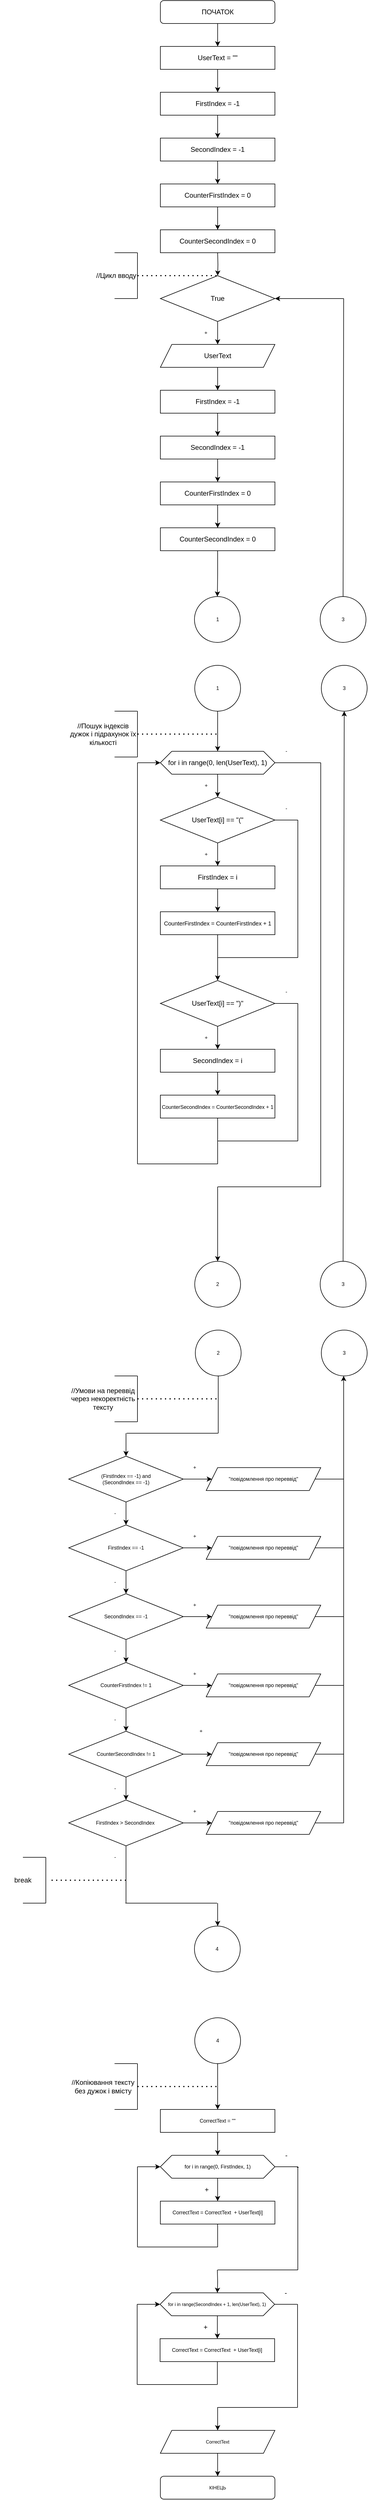 <mxfile version="16.5.1" type="device"><diagram id="2DcwDWi0Gonq0ludlx7i" name="Страница 1"><mxGraphModel dx="868" dy="563" grid="1" gridSize="10" guides="1" tooltips="1" connect="1" arrows="1" fold="1" page="1" pageScale="1" pageWidth="827" pageHeight="1169" math="0" shadow="0"><root><mxCell id="0"/><mxCell id="1" parent="0"/><mxCell id="4tdHsgJ8GFtYITXB9v4d-6" value="" style="edgeStyle=orthogonalEdgeStyle;rounded=0;orthogonalLoop=1;jettySize=auto;html=1;" parent="1" source="4tdHsgJ8GFtYITXB9v4d-1" target="4tdHsgJ8GFtYITXB9v4d-2" edge="1"><mxGeometry relative="1" as="geometry"/></mxCell><mxCell id="4tdHsgJ8GFtYITXB9v4d-1" value="ПОЧАТОК" style="rounded=1;whiteSpace=wrap;html=1;" parent="1" vertex="1"><mxGeometry x="320" y="40" width="200" height="40" as="geometry"/></mxCell><mxCell id="4tdHsgJ8GFtYITXB9v4d-7" value="" style="edgeStyle=orthogonalEdgeStyle;rounded=0;orthogonalLoop=1;jettySize=auto;html=1;" parent="1" source="4tdHsgJ8GFtYITXB9v4d-2" target="4tdHsgJ8GFtYITXB9v4d-3" edge="1"><mxGeometry relative="1" as="geometry"/></mxCell><mxCell id="4tdHsgJ8GFtYITXB9v4d-2" value="UserText = &quot;&quot;" style="rounded=0;whiteSpace=wrap;html=1;" parent="1" vertex="1"><mxGeometry x="320" y="120" width="200" height="40" as="geometry"/></mxCell><mxCell id="4tdHsgJ8GFtYITXB9v4d-8" value="" style="edgeStyle=orthogonalEdgeStyle;rounded=0;orthogonalLoop=1;jettySize=auto;html=1;" parent="1" source="4tdHsgJ8GFtYITXB9v4d-3" target="4tdHsgJ8GFtYITXB9v4d-4" edge="1"><mxGeometry relative="1" as="geometry"/></mxCell><mxCell id="4tdHsgJ8GFtYITXB9v4d-3" value="FirstIndex = -1" style="rounded=0;whiteSpace=wrap;html=1;" parent="1" vertex="1"><mxGeometry x="320" y="200" width="200" height="40" as="geometry"/></mxCell><mxCell id="4tdHsgJ8GFtYITXB9v4d-9" value="" style="edgeStyle=orthogonalEdgeStyle;rounded=0;orthogonalLoop=1;jettySize=auto;html=1;" parent="1" source="4tdHsgJ8GFtYITXB9v4d-4" target="4tdHsgJ8GFtYITXB9v4d-5" edge="1"><mxGeometry relative="1" as="geometry"/></mxCell><mxCell id="4tdHsgJ8GFtYITXB9v4d-4" value="SecondIndex = -1" style="rounded=0;whiteSpace=wrap;html=1;" parent="1" vertex="1"><mxGeometry x="320" y="280" width="200" height="40" as="geometry"/></mxCell><mxCell id="4tdHsgJ8GFtYITXB9v4d-11" value="" style="edgeStyle=orthogonalEdgeStyle;rounded=0;orthogonalLoop=1;jettySize=auto;html=1;" parent="1" source="4tdHsgJ8GFtYITXB9v4d-5" target="4tdHsgJ8GFtYITXB9v4d-10" edge="1"><mxGeometry relative="1" as="geometry"/></mxCell><mxCell id="4tdHsgJ8GFtYITXB9v4d-5" value="CounterFirstIndex = 0" style="rounded=0;whiteSpace=wrap;html=1;" parent="1" vertex="1"><mxGeometry x="320" y="360" width="200" height="40" as="geometry"/></mxCell><mxCell id="4tdHsgJ8GFtYITXB9v4d-10" value="CounterSecondIndex = 0" style="rounded=0;whiteSpace=wrap;html=1;" parent="1" vertex="1"><mxGeometry x="320" y="440" width="200" height="40" as="geometry"/></mxCell><mxCell id="4tdHsgJ8GFtYITXB9v4d-15" value="" style="edgeStyle=orthogonalEdgeStyle;rounded=0;orthogonalLoop=1;jettySize=auto;html=1;" parent="1" source="4tdHsgJ8GFtYITXB9v4d-12" target="4tdHsgJ8GFtYITXB9v4d-14" edge="1"><mxGeometry relative="1" as="geometry"/></mxCell><mxCell id="4tdHsgJ8GFtYITXB9v4d-12" value="True" style="rhombus;whiteSpace=wrap;html=1;" parent="1" vertex="1"><mxGeometry x="320" y="520" width="200" height="80" as="geometry"/></mxCell><mxCell id="4tdHsgJ8GFtYITXB9v4d-23" value="" style="edgeStyle=orthogonalEdgeStyle;rounded=0;orthogonalLoop=1;jettySize=auto;html=1;" parent="1" source="4tdHsgJ8GFtYITXB9v4d-14" target="4tdHsgJ8GFtYITXB9v4d-17" edge="1"><mxGeometry relative="1" as="geometry"/></mxCell><mxCell id="4tdHsgJ8GFtYITXB9v4d-14" value="UserText" style="shape=parallelogram;perimeter=parallelogramPerimeter;whiteSpace=wrap;html=1;fixedSize=1;" parent="1" vertex="1"><mxGeometry x="320" y="640" width="200" height="40" as="geometry"/></mxCell><mxCell id="4tdHsgJ8GFtYITXB9v4d-16" value="" style="edgeStyle=orthogonalEdgeStyle;rounded=0;orthogonalLoop=1;jettySize=auto;html=1;" parent="1" source="4tdHsgJ8GFtYITXB9v4d-17" target="4tdHsgJ8GFtYITXB9v4d-19" edge="1"><mxGeometry relative="1" as="geometry"/></mxCell><mxCell id="4tdHsgJ8GFtYITXB9v4d-17" value="FirstIndex = -1" style="rounded=0;whiteSpace=wrap;html=1;" parent="1" vertex="1"><mxGeometry x="320" y="720" width="200" height="40" as="geometry"/></mxCell><mxCell id="4tdHsgJ8GFtYITXB9v4d-18" value="" style="edgeStyle=orthogonalEdgeStyle;rounded=0;orthogonalLoop=1;jettySize=auto;html=1;" parent="1" source="4tdHsgJ8GFtYITXB9v4d-19" target="4tdHsgJ8GFtYITXB9v4d-21" edge="1"><mxGeometry relative="1" as="geometry"/></mxCell><mxCell id="4tdHsgJ8GFtYITXB9v4d-19" value="SecondIndex = -1" style="rounded=0;whiteSpace=wrap;html=1;" parent="1" vertex="1"><mxGeometry x="320" y="800" width="200" height="40" as="geometry"/></mxCell><mxCell id="4tdHsgJ8GFtYITXB9v4d-20" value="" style="edgeStyle=orthogonalEdgeStyle;rounded=0;orthogonalLoop=1;jettySize=auto;html=1;" parent="1" source="4tdHsgJ8GFtYITXB9v4d-21" target="4tdHsgJ8GFtYITXB9v4d-22" edge="1"><mxGeometry relative="1" as="geometry"/></mxCell><mxCell id="4tdHsgJ8GFtYITXB9v4d-94" value="" style="edgeStyle=orthogonalEdgeStyle;rounded=0;orthogonalLoop=1;jettySize=auto;html=1;fontSize=9;" parent="1" source="4tdHsgJ8GFtYITXB9v4d-21" target="4tdHsgJ8GFtYITXB9v4d-22" edge="1"><mxGeometry relative="1" as="geometry"/></mxCell><mxCell id="4tdHsgJ8GFtYITXB9v4d-21" value="CounterFirstIndex = 0" style="rounded=0;whiteSpace=wrap;html=1;" parent="1" vertex="1"><mxGeometry x="320" y="880" width="200" height="40" as="geometry"/></mxCell><mxCell id="4tdHsgJ8GFtYITXB9v4d-95" value="" style="edgeStyle=orthogonalEdgeStyle;rounded=0;orthogonalLoop=1;jettySize=auto;html=1;fontSize=9;" parent="1" source="4tdHsgJ8GFtYITXB9v4d-22" target="4tdHsgJ8GFtYITXB9v4d-93" edge="1"><mxGeometry relative="1" as="geometry"/></mxCell><mxCell id="4tdHsgJ8GFtYITXB9v4d-22" value="CounterSecondIndex = 0" style="rounded=0;whiteSpace=wrap;html=1;" parent="1" vertex="1"><mxGeometry x="320" y="960" width="200" height="40" as="geometry"/></mxCell><mxCell id="4tdHsgJ8GFtYITXB9v4d-27" value="" style="edgeStyle=orthogonalEdgeStyle;rounded=0;orthogonalLoop=1;jettySize=auto;html=1;" parent="1" source="4tdHsgJ8GFtYITXB9v4d-24" target="4tdHsgJ8GFtYITXB9v4d-25" edge="1"><mxGeometry relative="1" as="geometry"/></mxCell><mxCell id="4tdHsgJ8GFtYITXB9v4d-24" value="for i in range(0, len(UserText), 1)" style="shape=hexagon;perimeter=hexagonPerimeter2;whiteSpace=wrap;html=1;fixedSize=1;" parent="1" vertex="1"><mxGeometry x="320" y="1350" width="200" height="40" as="geometry"/></mxCell><mxCell id="4tdHsgJ8GFtYITXB9v4d-31" value="" style="edgeStyle=orthogonalEdgeStyle;rounded=0;orthogonalLoop=1;jettySize=auto;html=1;" parent="1" source="4tdHsgJ8GFtYITXB9v4d-25" target="4tdHsgJ8GFtYITXB9v4d-30" edge="1"><mxGeometry relative="1" as="geometry"/></mxCell><mxCell id="4tdHsgJ8GFtYITXB9v4d-25" value="UserText[i] == &quot;(&quot;" style="rhombus;whiteSpace=wrap;html=1;" parent="1" vertex="1"><mxGeometry x="320" y="1430" width="200" height="80" as="geometry"/></mxCell><mxCell id="4tdHsgJ8GFtYITXB9v4d-33" value="" style="edgeStyle=orthogonalEdgeStyle;rounded=0;orthogonalLoop=1;jettySize=auto;html=1;fontSize=10;" parent="1" source="4tdHsgJ8GFtYITXB9v4d-30" target="4tdHsgJ8GFtYITXB9v4d-32" edge="1"><mxGeometry relative="1" as="geometry"/></mxCell><mxCell id="4tdHsgJ8GFtYITXB9v4d-30" value="FirstIndex = i" style="rounded=0;whiteSpace=wrap;html=1;" parent="1" vertex="1"><mxGeometry x="320" y="1550" width="200" height="40" as="geometry"/></mxCell><mxCell id="4tdHsgJ8GFtYITXB9v4d-35" value="" style="edgeStyle=orthogonalEdgeStyle;rounded=0;orthogonalLoop=1;jettySize=auto;html=1;fontSize=10;" parent="1" source="4tdHsgJ8GFtYITXB9v4d-32" target="4tdHsgJ8GFtYITXB9v4d-34" edge="1"><mxGeometry relative="1" as="geometry"/></mxCell><mxCell id="4tdHsgJ8GFtYITXB9v4d-32" value="&lt;font style=&quot;font-size: 10px&quot;&gt;&lt;span&gt;CounterFirstIndex =&amp;nbsp;&lt;/span&gt;CounterFirstIndex + 1&lt;/font&gt;" style="rounded=0;whiteSpace=wrap;html=1;" parent="1" vertex="1"><mxGeometry x="320" y="1630" width="200" height="40" as="geometry"/></mxCell><mxCell id="4tdHsgJ8GFtYITXB9v4d-40" value="" style="edgeStyle=orthogonalEdgeStyle;rounded=0;orthogonalLoop=1;jettySize=auto;html=1;fontSize=10;" parent="1" source="4tdHsgJ8GFtYITXB9v4d-34" target="4tdHsgJ8GFtYITXB9v4d-37" edge="1"><mxGeometry relative="1" as="geometry"/></mxCell><mxCell id="4tdHsgJ8GFtYITXB9v4d-34" value="&lt;span style=&quot;font-size: 12px&quot;&gt;UserText[i] ==&amp;nbsp;&lt;/span&gt;&lt;span style=&quot;font-size: 12px&quot;&gt;&quot;)&quot;&lt;/span&gt;" style="rhombus;whiteSpace=wrap;html=1;fontSize=10;" parent="1" vertex="1"><mxGeometry x="320" y="1750" width="200" height="80" as="geometry"/></mxCell><mxCell id="4tdHsgJ8GFtYITXB9v4d-36" value="" style="edgeStyle=orthogonalEdgeStyle;rounded=0;orthogonalLoop=1;jettySize=auto;html=1;fontSize=10;" parent="1" source="4tdHsgJ8GFtYITXB9v4d-37" target="4tdHsgJ8GFtYITXB9v4d-38" edge="1"><mxGeometry relative="1" as="geometry"/></mxCell><mxCell id="4tdHsgJ8GFtYITXB9v4d-37" value="SecondIndex = i" style="rounded=0;whiteSpace=wrap;html=1;" parent="1" vertex="1"><mxGeometry x="320" y="1870" width="200" height="40" as="geometry"/></mxCell><mxCell id="4tdHsgJ8GFtYITXB9v4d-38" value="&lt;font style=&quot;font-size: 9px&quot;&gt;&lt;span&gt;Counter&lt;/span&gt;&lt;span&gt;Second&lt;/span&gt;&lt;span&gt;Index =&amp;nbsp;&lt;/span&gt;CounterSecondIndex&amp;nbsp;+ 1&lt;/font&gt;" style="rounded=0;whiteSpace=wrap;html=1;" parent="1" vertex="1"><mxGeometry x="320" y="1950" width="200" height="40" as="geometry"/></mxCell><mxCell id="4tdHsgJ8GFtYITXB9v4d-41" value="" style="endArrow=none;html=1;rounded=0;fontSize=9;entryX=0.5;entryY=1;entryDx=0;entryDy=0;" parent="1" target="4tdHsgJ8GFtYITXB9v4d-38" edge="1"><mxGeometry width="50" height="50" relative="1" as="geometry"><mxPoint x="420" y="2070" as="sourcePoint"/><mxPoint x="450" y="2050" as="targetPoint"/></mxGeometry></mxCell><mxCell id="4tdHsgJ8GFtYITXB9v4d-42" value="" style="endArrow=none;html=1;rounded=0;fontSize=9;" parent="1" edge="1"><mxGeometry width="50" height="50" relative="1" as="geometry"><mxPoint x="280" y="2070" as="sourcePoint"/><mxPoint x="420" y="2070" as="targetPoint"/></mxGeometry></mxCell><mxCell id="4tdHsgJ8GFtYITXB9v4d-43" value="" style="endArrow=none;html=1;rounded=0;fontSize=9;" parent="1" edge="1"><mxGeometry width="50" height="50" relative="1" as="geometry"><mxPoint x="280" y="2070" as="sourcePoint"/><mxPoint x="280" y="1370" as="targetPoint"/></mxGeometry></mxCell><mxCell id="4tdHsgJ8GFtYITXB9v4d-44" value="" style="endArrow=classic;html=1;rounded=0;fontSize=9;" parent="1" target="4tdHsgJ8GFtYITXB9v4d-24" edge="1"><mxGeometry width="50" height="50" relative="1" as="geometry"><mxPoint x="280" y="1370" as="sourcePoint"/><mxPoint x="330" y="1320" as="targetPoint"/></mxGeometry></mxCell><mxCell id="4tdHsgJ8GFtYITXB9v4d-45" value="" style="endArrow=none;html=1;rounded=0;fontSize=9;exitX=1;exitY=0.5;exitDx=0;exitDy=0;" parent="1" source="4tdHsgJ8GFtYITXB9v4d-34" edge="1"><mxGeometry width="50" height="50" relative="1" as="geometry"><mxPoint x="590" y="1790" as="sourcePoint"/><mxPoint x="560" y="1790" as="targetPoint"/></mxGeometry></mxCell><mxCell id="4tdHsgJ8GFtYITXB9v4d-46" value="" style="endArrow=none;html=1;rounded=0;fontSize=9;exitX=1;exitY=0.5;exitDx=0;exitDy=0;" parent="1" source="4tdHsgJ8GFtYITXB9v4d-25" edge="1"><mxGeometry width="50" height="50" relative="1" as="geometry"><mxPoint x="540" y="1510" as="sourcePoint"/><mxPoint x="560" y="1470" as="targetPoint"/></mxGeometry></mxCell><mxCell id="4tdHsgJ8GFtYITXB9v4d-47" value="" style="endArrow=none;html=1;rounded=0;fontSize=9;" parent="1" edge="1"><mxGeometry width="50" height="50" relative="1" as="geometry"><mxPoint x="420" y="1710" as="sourcePoint"/><mxPoint x="560" y="1710" as="targetPoint"/></mxGeometry></mxCell><mxCell id="4tdHsgJ8GFtYITXB9v4d-48" value="" style="endArrow=none;html=1;rounded=0;fontSize=9;" parent="1" edge="1"><mxGeometry width="50" height="50" relative="1" as="geometry"><mxPoint x="560" y="1710" as="sourcePoint"/><mxPoint x="560" y="1470" as="targetPoint"/></mxGeometry></mxCell><mxCell id="4tdHsgJ8GFtYITXB9v4d-49" value="" style="endArrow=none;html=1;rounded=0;fontSize=9;" parent="1" edge="1"><mxGeometry width="50" height="50" relative="1" as="geometry"><mxPoint x="420" y="2030" as="sourcePoint"/><mxPoint x="560" y="2030" as="targetPoint"/></mxGeometry></mxCell><mxCell id="4tdHsgJ8GFtYITXB9v4d-50" value="" style="endArrow=none;html=1;rounded=0;fontSize=9;" parent="1" edge="1"><mxGeometry width="50" height="50" relative="1" as="geometry"><mxPoint x="560" y="2030" as="sourcePoint"/><mxPoint x="560" y="1790" as="targetPoint"/></mxGeometry></mxCell><mxCell id="4tdHsgJ8GFtYITXB9v4d-51" value="" style="endArrow=none;html=1;rounded=0;fontSize=9;exitX=1;exitY=0.5;exitDx=0;exitDy=0;" parent="1" source="4tdHsgJ8GFtYITXB9v4d-24" edge="1"><mxGeometry width="50" height="50" relative="1" as="geometry"><mxPoint x="560" y="1400" as="sourcePoint"/><mxPoint x="600" y="1370" as="targetPoint"/></mxGeometry></mxCell><mxCell id="4tdHsgJ8GFtYITXB9v4d-52" value="" style="endArrow=none;html=1;rounded=0;fontSize=9;" parent="1" edge="1"><mxGeometry width="50" height="50" relative="1" as="geometry"><mxPoint x="600" y="2110" as="sourcePoint"/><mxPoint x="600" y="1370" as="targetPoint"/></mxGeometry></mxCell><mxCell id="4tdHsgJ8GFtYITXB9v4d-53" value="" style="endArrow=none;html=1;rounded=0;fontSize=9;" parent="1" edge="1"><mxGeometry width="50" height="50" relative="1" as="geometry"><mxPoint x="420" y="2110" as="sourcePoint"/><mxPoint x="600" y="2110" as="targetPoint"/></mxGeometry></mxCell><mxCell id="4tdHsgJ8GFtYITXB9v4d-54" value="" style="endArrow=classic;html=1;rounded=0;fontSize=9;" parent="1" edge="1"><mxGeometry width="50" height="50" relative="1" as="geometry"><mxPoint x="260" y="2540" as="sourcePoint"/><mxPoint x="260" y="2580" as="targetPoint"/></mxGeometry></mxCell><mxCell id="4tdHsgJ8GFtYITXB9v4d-57" value="" style="edgeStyle=orthogonalEdgeStyle;rounded=0;orthogonalLoop=1;jettySize=auto;html=1;fontSize=9;" parent="1" source="4tdHsgJ8GFtYITXB9v4d-55" target="4tdHsgJ8GFtYITXB9v4d-56" edge="1"><mxGeometry relative="1" as="geometry"/></mxCell><mxCell id="4tdHsgJ8GFtYITXB9v4d-73" value="" style="edgeStyle=orthogonalEdgeStyle;rounded=0;orthogonalLoop=1;jettySize=auto;html=1;fontSize=9;" parent="1" source="4tdHsgJ8GFtYITXB9v4d-55" target="4tdHsgJ8GFtYITXB9v4d-64" edge="1"><mxGeometry relative="1" as="geometry"/></mxCell><mxCell id="4tdHsgJ8GFtYITXB9v4d-55" value="(FirstIndex == -1) and&lt;br&gt;(SecondIndex == -1)" style="rhombus;whiteSpace=wrap;html=1;fontSize=9;" parent="1" vertex="1"><mxGeometry x="160" y="2580" width="200" height="80" as="geometry"/></mxCell><mxCell id="4tdHsgJ8GFtYITXB9v4d-59" value="" style="edgeStyle=orthogonalEdgeStyle;rounded=0;orthogonalLoop=1;jettySize=auto;html=1;fontSize=9;" parent="1" source="4tdHsgJ8GFtYITXB9v4d-56" target="4tdHsgJ8GFtYITXB9v4d-58" edge="1"><mxGeometry relative="1" as="geometry"/></mxCell><mxCell id="4tdHsgJ8GFtYITXB9v4d-72" value="" style="edgeStyle=orthogonalEdgeStyle;rounded=0;orthogonalLoop=1;jettySize=auto;html=1;fontSize=9;" parent="1" source="4tdHsgJ8GFtYITXB9v4d-56" target="4tdHsgJ8GFtYITXB9v4d-65" edge="1"><mxGeometry relative="1" as="geometry"/></mxCell><mxCell id="4tdHsgJ8GFtYITXB9v4d-56" value="FirstIndex == -1" style="rhombus;whiteSpace=wrap;html=1;fontSize=9;" parent="1" vertex="1"><mxGeometry x="160" y="2700" width="200" height="80" as="geometry"/></mxCell><mxCell id="4tdHsgJ8GFtYITXB9v4d-61" value="" style="edgeStyle=orthogonalEdgeStyle;rounded=0;orthogonalLoop=1;jettySize=auto;html=1;fontSize=9;" parent="1" source="4tdHsgJ8GFtYITXB9v4d-58" target="4tdHsgJ8GFtYITXB9v4d-60" edge="1"><mxGeometry relative="1" as="geometry"/></mxCell><mxCell id="4tdHsgJ8GFtYITXB9v4d-71" value="" style="edgeStyle=orthogonalEdgeStyle;rounded=0;orthogonalLoop=1;jettySize=auto;html=1;fontSize=9;" parent="1" source="4tdHsgJ8GFtYITXB9v4d-58" target="4tdHsgJ8GFtYITXB9v4d-66" edge="1"><mxGeometry relative="1" as="geometry"/></mxCell><mxCell id="4tdHsgJ8GFtYITXB9v4d-58" value="SecondIndex == -1" style="rhombus;whiteSpace=wrap;html=1;fontSize=9;" parent="1" vertex="1"><mxGeometry x="160" y="2820" width="200" height="80" as="geometry"/></mxCell><mxCell id="4tdHsgJ8GFtYITXB9v4d-63" value="" style="edgeStyle=orthogonalEdgeStyle;rounded=0;orthogonalLoop=1;jettySize=auto;html=1;fontSize=9;" parent="1" source="4tdHsgJ8GFtYITXB9v4d-60" target="4tdHsgJ8GFtYITXB9v4d-62" edge="1"><mxGeometry relative="1" as="geometry"/></mxCell><mxCell id="4tdHsgJ8GFtYITXB9v4d-70" value="" style="edgeStyle=orthogonalEdgeStyle;rounded=0;orthogonalLoop=1;jettySize=auto;html=1;fontSize=9;" parent="1" source="4tdHsgJ8GFtYITXB9v4d-60" target="4tdHsgJ8GFtYITXB9v4d-67" edge="1"><mxGeometry relative="1" as="geometry"/></mxCell><mxCell id="4tdHsgJ8GFtYITXB9v4d-60" value="CounterFirstIndex != 1" style="rhombus;whiteSpace=wrap;html=1;fontSize=9;" parent="1" vertex="1"><mxGeometry x="160" y="2940" width="200" height="80" as="geometry"/></mxCell><mxCell id="4tdHsgJ8GFtYITXB9v4d-69" value="" style="edgeStyle=orthogonalEdgeStyle;rounded=0;orthogonalLoop=1;jettySize=auto;html=1;fontSize=9;" parent="1" source="4tdHsgJ8GFtYITXB9v4d-62" target="4tdHsgJ8GFtYITXB9v4d-68" edge="1"><mxGeometry relative="1" as="geometry"/></mxCell><mxCell id="4tdHsgJ8GFtYITXB9v4d-166" value="" style="edgeStyle=orthogonalEdgeStyle;rounded=0;orthogonalLoop=1;jettySize=auto;html=1;fontSize=8;" parent="1" source="4tdHsgJ8GFtYITXB9v4d-62" target="4tdHsgJ8GFtYITXB9v4d-159" edge="1"><mxGeometry relative="1" as="geometry"/></mxCell><mxCell id="4tdHsgJ8GFtYITXB9v4d-62" value="CounterSecondIndex != 1" style="rhombus;whiteSpace=wrap;html=1;fontSize=9;" parent="1" vertex="1"><mxGeometry x="160" y="3060" width="200" height="80" as="geometry"/></mxCell><mxCell id="4tdHsgJ8GFtYITXB9v4d-64" value="&quot;повідомлення про переввід&quot;" style="shape=parallelogram;perimeter=parallelogramPerimeter;whiteSpace=wrap;html=1;fixedSize=1;fontSize=9;" parent="1" vertex="1"><mxGeometry x="400" y="2600" width="200" height="40" as="geometry"/></mxCell><mxCell id="4tdHsgJ8GFtYITXB9v4d-65" value="&quot;повідомлення про переввід&quot;" style="shape=parallelogram;perimeter=parallelogramPerimeter;whiteSpace=wrap;html=1;fixedSize=1;fontSize=9;" parent="1" vertex="1"><mxGeometry x="400" y="2720" width="200" height="40" as="geometry"/></mxCell><mxCell id="4tdHsgJ8GFtYITXB9v4d-66" value="&quot;повідомлення про переввід&quot;" style="shape=parallelogram;perimeter=parallelogramPerimeter;whiteSpace=wrap;html=1;fixedSize=1;fontSize=9;" parent="1" vertex="1"><mxGeometry x="400" y="2840" width="200" height="40" as="geometry"/></mxCell><mxCell id="4tdHsgJ8GFtYITXB9v4d-67" value="&quot;повідомлення про переввід&quot;" style="shape=parallelogram;perimeter=parallelogramPerimeter;whiteSpace=wrap;html=1;fixedSize=1;fontSize=9;" parent="1" vertex="1"><mxGeometry x="400" y="2960" width="200" height="40" as="geometry"/></mxCell><mxCell id="4tdHsgJ8GFtYITXB9v4d-68" value="&quot;повідомлення про переввід&quot;" style="shape=parallelogram;perimeter=parallelogramPerimeter;whiteSpace=wrap;html=1;fixedSize=1;fontSize=9;" parent="1" vertex="1"><mxGeometry x="400" y="3080" width="200" height="40" as="geometry"/></mxCell><mxCell id="4tdHsgJ8GFtYITXB9v4d-74" value="" style="endArrow=none;html=1;rounded=0;fontSize=9;exitX=1;exitY=0.5;exitDx=0;exitDy=0;" parent="1" source="4tdHsgJ8GFtYITXB9v4d-64" edge="1"><mxGeometry width="50" height="50" relative="1" as="geometry"><mxPoint x="680" y="2650" as="sourcePoint"/><mxPoint x="640" y="2620" as="targetPoint"/></mxGeometry></mxCell><mxCell id="4tdHsgJ8GFtYITXB9v4d-75" value="" style="endArrow=none;html=1;rounded=0;fontSize=9;exitX=1;exitY=0.5;exitDx=0;exitDy=0;" parent="1" source="4tdHsgJ8GFtYITXB9v4d-65" edge="1"><mxGeometry width="50" height="50" relative="1" as="geometry"><mxPoint x="620" y="2800" as="sourcePoint"/><mxPoint x="640" y="2740" as="targetPoint"/></mxGeometry></mxCell><mxCell id="4tdHsgJ8GFtYITXB9v4d-76" value="" style="endArrow=none;html=1;rounded=0;fontSize=9;exitX=1;exitY=0.5;exitDx=0;exitDy=0;" parent="1" source="4tdHsgJ8GFtYITXB9v4d-66" edge="1"><mxGeometry width="50" height="50" relative="1" as="geometry"><mxPoint x="680" y="2910" as="sourcePoint"/><mxPoint x="640" y="2860" as="targetPoint"/></mxGeometry></mxCell><mxCell id="4tdHsgJ8GFtYITXB9v4d-77" value="" style="endArrow=none;html=1;rounded=0;fontSize=9;exitX=1;exitY=0.5;exitDx=0;exitDy=0;" parent="1" source="4tdHsgJ8GFtYITXB9v4d-67" edge="1"><mxGeometry width="50" height="50" relative="1" as="geometry"><mxPoint x="660" y="3020" as="sourcePoint"/><mxPoint x="640" y="2980" as="targetPoint"/></mxGeometry></mxCell><mxCell id="4tdHsgJ8GFtYITXB9v4d-78" value="" style="endArrow=none;html=1;rounded=0;fontSize=9;exitX=1;exitY=0.5;exitDx=0;exitDy=0;" parent="1" source="4tdHsgJ8GFtYITXB9v4d-68" edge="1"><mxGeometry width="50" height="50" relative="1" as="geometry"><mxPoint x="610" y="3120" as="sourcePoint"/><mxPoint x="640" y="3100" as="targetPoint"/></mxGeometry></mxCell><mxCell id="4tdHsgJ8GFtYITXB9v4d-80" value="" style="endArrow=classic;html=1;rounded=0;fontSize=9;endFill=1;" parent="1" edge="1"><mxGeometry width="50" height="50" relative="1" as="geometry"><mxPoint x="640" y="3220" as="sourcePoint"/><mxPoint x="640" y="2440" as="targetPoint"/></mxGeometry></mxCell><mxCell id="4tdHsgJ8GFtYITXB9v4d-81" value="+" style="text;html=1;strokeColor=none;fillColor=none;align=center;verticalAlign=middle;whiteSpace=wrap;rounded=0;fontSize=9;" parent="1" vertex="1"><mxGeometry x="380" y="1510" width="40" height="40" as="geometry"/></mxCell><mxCell id="4tdHsgJ8GFtYITXB9v4d-82" value="+" style="text;html=1;strokeColor=none;fillColor=none;align=center;verticalAlign=middle;whiteSpace=wrap;rounded=0;fontSize=9;" parent="1" vertex="1"><mxGeometry x="380" y="1830" width="40" height="40" as="geometry"/></mxCell><mxCell id="4tdHsgJ8GFtYITXB9v4d-83" value="-" style="text;html=1;strokeColor=none;fillColor=none;align=center;verticalAlign=middle;whiteSpace=wrap;rounded=0;fontSize=9;" parent="1" vertex="1"><mxGeometry x="520" y="1430" width="40" height="40" as="geometry"/></mxCell><mxCell id="4tdHsgJ8GFtYITXB9v4d-84" value="-" style="text;html=1;strokeColor=none;fillColor=none;align=center;verticalAlign=middle;whiteSpace=wrap;rounded=0;fontSize=9;" parent="1" vertex="1"><mxGeometry x="520" y="1750" width="40" height="40" as="geometry"/></mxCell><mxCell id="4tdHsgJ8GFtYITXB9v4d-85" value="-" style="text;html=1;strokeColor=none;fillColor=none;align=center;verticalAlign=middle;whiteSpace=wrap;rounded=0;fontSize=9;" parent="1" vertex="1"><mxGeometry x="520" y="1330" width="40" height="40" as="geometry"/></mxCell><mxCell id="4tdHsgJ8GFtYITXB9v4d-86" value="+" style="text;html=1;strokeColor=none;fillColor=none;align=center;verticalAlign=middle;whiteSpace=wrap;rounded=0;fontSize=9;" parent="1" vertex="1"><mxGeometry x="380" y="1390" width="40" height="40" as="geometry"/></mxCell><mxCell id="4tdHsgJ8GFtYITXB9v4d-91" value="" style="edgeStyle=orthogonalEdgeStyle;rounded=0;orthogonalLoop=1;jettySize=auto;html=1;fontSize=9;" parent="1" target="4tdHsgJ8GFtYITXB9v4d-12" edge="1"><mxGeometry relative="1" as="geometry"><mxPoint x="420" y="480" as="sourcePoint"/></mxGeometry></mxCell><mxCell id="4tdHsgJ8GFtYITXB9v4d-93" value="1" style="ellipse;whiteSpace=wrap;html=1;aspect=fixed;fontSize=9;" parent="1" vertex="1"><mxGeometry x="379.5" y="1080" width="80" height="80" as="geometry"/></mxCell><mxCell id="4tdHsgJ8GFtYITXB9v4d-97" value="" style="edgeStyle=orthogonalEdgeStyle;rounded=0;orthogonalLoop=1;jettySize=auto;html=1;fontSize=9;" parent="1" source="4tdHsgJ8GFtYITXB9v4d-96" target="4tdHsgJ8GFtYITXB9v4d-24" edge="1"><mxGeometry relative="1" as="geometry"/></mxCell><mxCell id="4tdHsgJ8GFtYITXB9v4d-96" value="1" style="ellipse;whiteSpace=wrap;html=1;aspect=fixed;fontSize=9;" parent="1" vertex="1"><mxGeometry x="380" y="1200" width="80" height="80" as="geometry"/></mxCell><mxCell id="4tdHsgJ8GFtYITXB9v4d-99" value="" style="endArrow=classic;html=1;rounded=0;fontSize=9;entryX=0.5;entryY=0;entryDx=0;entryDy=0;" parent="1" target="4tdHsgJ8GFtYITXB9v4d-100" edge="1"><mxGeometry width="50" height="50" relative="1" as="geometry"><mxPoint x="420" y="2110" as="sourcePoint"/><mxPoint x="420" y="2200" as="targetPoint"/></mxGeometry></mxCell><mxCell id="4tdHsgJ8GFtYITXB9v4d-100" value="2" style="ellipse;whiteSpace=wrap;html=1;aspect=fixed;fontSize=9;" parent="1" vertex="1"><mxGeometry x="380" y="2240" width="80" height="80" as="geometry"/></mxCell><mxCell id="4tdHsgJ8GFtYITXB9v4d-101" value="" style="endArrow=none;html=1;rounded=0;fontSize=9;" parent="1" edge="1"><mxGeometry width="50" height="50" relative="1" as="geometry"><mxPoint x="261" y="2540" as="sourcePoint"/><mxPoint x="421" y="2540" as="targetPoint"/></mxGeometry></mxCell><mxCell id="4tdHsgJ8GFtYITXB9v4d-102" value="2" style="ellipse;whiteSpace=wrap;html=1;aspect=fixed;fontSize=9;" parent="1" vertex="1"><mxGeometry x="381" y="2360" width="80" height="80" as="geometry"/></mxCell><mxCell id="4tdHsgJ8GFtYITXB9v4d-103" value="" style="endArrow=none;html=1;rounded=0;fontSize=9;entryX=0.5;entryY=1;entryDx=0;entryDy=0;" parent="1" target="4tdHsgJ8GFtYITXB9v4d-102" edge="1"><mxGeometry width="50" height="50" relative="1" as="geometry"><mxPoint x="421" y="2540" as="sourcePoint"/><mxPoint x="631" y="2430" as="targetPoint"/></mxGeometry></mxCell><mxCell id="4tdHsgJ8GFtYITXB9v4d-105" value="" style="endArrow=none;html=1;rounded=0;fontSize=9;" parent="1" edge="1"><mxGeometry width="50" height="50" relative="1" as="geometry"><mxPoint x="259" y="3360" as="sourcePoint"/><mxPoint x="419" y="3360" as="targetPoint"/></mxGeometry></mxCell><mxCell id="4tdHsgJ8GFtYITXB9v4d-110" value="3" style="ellipse;whiteSpace=wrap;html=1;aspect=fixed;fontSize=9;" parent="1" vertex="1"><mxGeometry x="601" y="2360" width="80" height="80" as="geometry"/></mxCell><mxCell id="4tdHsgJ8GFtYITXB9v4d-111" value="3" style="ellipse;whiteSpace=wrap;html=1;aspect=fixed;fontSize=9;" parent="1" vertex="1"><mxGeometry x="599" y="2240" width="80" height="80" as="geometry"/></mxCell><mxCell id="4tdHsgJ8GFtYITXB9v4d-112" value="" style="endArrow=classic;html=1;rounded=0;fontSize=9;exitX=0.5;exitY=0;exitDx=0;exitDy=0;endFill=1;entryX=0.5;entryY=1;entryDx=0;entryDy=0;" parent="1" source="4tdHsgJ8GFtYITXB9v4d-111" target="4tdHsgJ8GFtYITXB9v4d-113" edge="1"><mxGeometry width="50" height="50" relative="1" as="geometry"><mxPoint x="640" y="2190" as="sourcePoint"/><mxPoint x="640" y="1270" as="targetPoint"/></mxGeometry></mxCell><mxCell id="4tdHsgJ8GFtYITXB9v4d-113" value="3" style="ellipse;whiteSpace=wrap;html=1;aspect=fixed;fontSize=9;" parent="1" vertex="1"><mxGeometry x="601" y="1200" width="80" height="80" as="geometry"/></mxCell><mxCell id="4tdHsgJ8GFtYITXB9v4d-114" value="3" style="ellipse;whiteSpace=wrap;html=1;aspect=fixed;fontSize=9;" parent="1" vertex="1"><mxGeometry x="599" y="1080" width="80" height="80" as="geometry"/></mxCell><mxCell id="4tdHsgJ8GFtYITXB9v4d-115" value="" style="endArrow=none;html=1;rounded=0;fontSize=9;exitX=0.5;exitY=0;exitDx=0;exitDy=0;" parent="1" source="4tdHsgJ8GFtYITXB9v4d-114" edge="1"><mxGeometry width="50" height="50" relative="1" as="geometry"><mxPoint x="660" y="1350" as="sourcePoint"/><mxPoint x="640" y="560" as="targetPoint"/></mxGeometry></mxCell><mxCell id="4tdHsgJ8GFtYITXB9v4d-116" value="" style="endArrow=classic;html=1;rounded=0;fontSize=9;entryX=1;entryY=0.5;entryDx=0;entryDy=0;" parent="1" target="4tdHsgJ8GFtYITXB9v4d-12" edge="1"><mxGeometry width="50" height="50" relative="1" as="geometry"><mxPoint x="640" y="560" as="sourcePoint"/><mxPoint x="640" y="470" as="targetPoint"/></mxGeometry></mxCell><mxCell id="4tdHsgJ8GFtYITXB9v4d-117" value="+" style="text;html=1;strokeColor=none;fillColor=none;align=center;verticalAlign=middle;whiteSpace=wrap;rounded=0;fontSize=9;" parent="1" vertex="1"><mxGeometry x="380" y="600" width="39" height="40" as="geometry"/></mxCell><mxCell id="4tdHsgJ8GFtYITXB9v4d-118" value="" style="endArrow=classic;html=1;rounded=0;fontSize=9;" parent="1" edge="1"><mxGeometry width="50" height="50" relative="1" as="geometry"><mxPoint x="420" y="3360" as="sourcePoint"/><mxPoint x="420" y="3400" as="targetPoint"/></mxGeometry></mxCell><mxCell id="4tdHsgJ8GFtYITXB9v4d-134" value="" style="edgeStyle=orthogonalEdgeStyle;rounded=0;orthogonalLoop=1;jettySize=auto;html=1;fontSize=9;" parent="1" source="4tdHsgJ8GFtYITXB9v4d-119" target="4tdHsgJ8GFtYITXB9v4d-133" edge="1"><mxGeometry relative="1" as="geometry"/></mxCell><mxCell id="4tdHsgJ8GFtYITXB9v4d-119" value="CorrectText = &quot;&quot;" style="rounded=0;whiteSpace=wrap;html=1;fontSize=9;" parent="1" vertex="1"><mxGeometry x="319.98" y="3720" width="200" height="40" as="geometry"/></mxCell><mxCell id="4tdHsgJ8GFtYITXB9v4d-120" value="4" style="ellipse;whiteSpace=wrap;html=1;aspect=fixed;fontSize=9;" parent="1" vertex="1"><mxGeometry x="379.48" y="3400" width="80" height="80" as="geometry"/></mxCell><mxCell id="4tdHsgJ8GFtYITXB9v4d-121" value="+" style="text;html=1;strokeColor=none;fillColor=none;align=center;verticalAlign=middle;whiteSpace=wrap;rounded=0;fontSize=9;" parent="1" vertex="1"><mxGeometry x="360" y="2700" width="40" height="40" as="geometry"/></mxCell><mxCell id="4tdHsgJ8GFtYITXB9v4d-122" value="+" style="text;html=1;strokeColor=none;fillColor=none;align=center;verticalAlign=middle;whiteSpace=wrap;rounded=0;fontSize=9;" parent="1" vertex="1"><mxGeometry x="360" y="2820" width="40" height="40" as="geometry"/></mxCell><mxCell id="4tdHsgJ8GFtYITXB9v4d-123" value="+" style="text;html=1;strokeColor=none;fillColor=none;align=center;verticalAlign=middle;whiteSpace=wrap;rounded=0;fontSize=9;" parent="1" vertex="1"><mxGeometry x="360" y="2940" width="40" height="40" as="geometry"/></mxCell><mxCell id="4tdHsgJ8GFtYITXB9v4d-124" value="+" style="text;html=1;strokeColor=none;fillColor=none;align=center;verticalAlign=middle;whiteSpace=wrap;rounded=0;fontSize=9;" parent="1" vertex="1"><mxGeometry x="371" y="3040" width="40" height="40" as="geometry"/></mxCell><mxCell id="4tdHsgJ8GFtYITXB9v4d-125" value="+" style="text;html=1;strokeColor=none;fillColor=none;align=center;verticalAlign=middle;whiteSpace=wrap;rounded=0;fontSize=9;" parent="1" vertex="1"><mxGeometry x="360" y="2580" width="40" height="40" as="geometry"/></mxCell><mxCell id="4tdHsgJ8GFtYITXB9v4d-126" value="-" style="text;html=1;strokeColor=none;fillColor=none;align=center;verticalAlign=middle;whiteSpace=wrap;rounded=0;fontSize=9;" parent="1" vertex="1"><mxGeometry x="221" y="2660" width="40" height="40" as="geometry"/></mxCell><mxCell id="4tdHsgJ8GFtYITXB9v4d-127" value="-" style="text;html=1;strokeColor=none;fillColor=none;align=center;verticalAlign=middle;whiteSpace=wrap;rounded=0;fontSize=9;" parent="1" vertex="1"><mxGeometry x="221" y="2780" width="40" height="40" as="geometry"/></mxCell><mxCell id="4tdHsgJ8GFtYITXB9v4d-128" value="-" style="text;html=1;strokeColor=none;fillColor=none;align=center;verticalAlign=middle;whiteSpace=wrap;rounded=0;fontSize=9;" parent="1" vertex="1"><mxGeometry x="221" y="2900" width="40" height="40" as="geometry"/></mxCell><mxCell id="4tdHsgJ8GFtYITXB9v4d-129" value="-" style="text;html=1;strokeColor=none;fillColor=none;align=center;verticalAlign=middle;whiteSpace=wrap;rounded=0;fontSize=9;" parent="1" vertex="1"><mxGeometry x="221" y="3020" width="40" height="40" as="geometry"/></mxCell><mxCell id="4tdHsgJ8GFtYITXB9v4d-130" value="-" style="text;html=1;strokeColor=none;fillColor=none;align=center;verticalAlign=middle;whiteSpace=wrap;rounded=0;fontSize=9;" parent="1" vertex="1"><mxGeometry x="221" y="3140" width="40" height="40" as="geometry"/></mxCell><mxCell id="4tdHsgJ8GFtYITXB9v4d-132" value="" style="edgeStyle=orthogonalEdgeStyle;rounded=0;orthogonalLoop=1;jettySize=auto;html=1;fontSize=9;" parent="1" source="4tdHsgJ8GFtYITXB9v4d-131" target="4tdHsgJ8GFtYITXB9v4d-119" edge="1"><mxGeometry relative="1" as="geometry"/></mxCell><mxCell id="4tdHsgJ8GFtYITXB9v4d-131" value="4" style="ellipse;whiteSpace=wrap;html=1;aspect=fixed;fontSize=9;" parent="1" vertex="1"><mxGeometry x="380" y="3560" width="80" height="80" as="geometry"/></mxCell><mxCell id="4tdHsgJ8GFtYITXB9v4d-136" value="" style="edgeStyle=orthogonalEdgeStyle;rounded=0;orthogonalLoop=1;jettySize=auto;html=1;fontSize=9;" parent="1" source="4tdHsgJ8GFtYITXB9v4d-133" target="4tdHsgJ8GFtYITXB9v4d-135" edge="1"><mxGeometry relative="1" as="geometry"/></mxCell><mxCell id="4tdHsgJ8GFtYITXB9v4d-133" value="for i in range(0, FirstIndex, 1)" style="shape=hexagon;perimeter=hexagonPerimeter2;whiteSpace=wrap;html=1;fixedSize=1;fontSize=9;" parent="1" vertex="1"><mxGeometry x="319.98" y="3800" width="200" height="40" as="geometry"/></mxCell><mxCell id="4tdHsgJ8GFtYITXB9v4d-135" value="CorrectText = CorrectText&amp;nbsp; + UserText[i]" style="rounded=0;whiteSpace=wrap;html=1;fontSize=9;" parent="1" vertex="1"><mxGeometry x="319.98" y="3880" width="200" height="40" as="geometry"/></mxCell><mxCell id="4tdHsgJ8GFtYITXB9v4d-137" value="" style="endArrow=none;html=1;rounded=0;fontSize=9;entryX=0.5;entryY=1;entryDx=0;entryDy=0;" parent="1" target="4tdHsgJ8GFtYITXB9v4d-135" edge="1"><mxGeometry width="50" height="50" relative="1" as="geometry"><mxPoint x="419.98" y="3960" as="sourcePoint"/><mxPoint x="369.98" y="3960" as="targetPoint"/></mxGeometry></mxCell><mxCell id="4tdHsgJ8GFtYITXB9v4d-138" value="" style="endArrow=none;html=1;rounded=0;fontSize=9;" parent="1" edge="1"><mxGeometry width="50" height="50" relative="1" as="geometry"><mxPoint x="279.98" y="3960" as="sourcePoint"/><mxPoint x="419.98" y="3960" as="targetPoint"/></mxGeometry></mxCell><mxCell id="4tdHsgJ8GFtYITXB9v4d-139" value="" style="endArrow=none;html=1;rounded=0;fontSize=9;" parent="1" edge="1"><mxGeometry width="50" height="50" relative="1" as="geometry"><mxPoint x="279.98" y="3960" as="sourcePoint"/><mxPoint x="279.98" y="3820" as="targetPoint"/></mxGeometry></mxCell><mxCell id="4tdHsgJ8GFtYITXB9v4d-140" value="" style="endArrow=classic;html=1;rounded=0;fontSize=9;entryX=0;entryY=0.5;entryDx=0;entryDy=0;" parent="1" target="4tdHsgJ8GFtYITXB9v4d-133" edge="1"><mxGeometry width="50" height="50" relative="1" as="geometry"><mxPoint x="279.98" y="3820" as="sourcePoint"/><mxPoint x="329.98" y="3790" as="targetPoint"/></mxGeometry></mxCell><mxCell id="4tdHsgJ8GFtYITXB9v4d-141" value="" style="endArrow=none;html=1;rounded=0;fontSize=9;exitX=1;exitY=0.5;exitDx=0;exitDy=0;" parent="1" source="4tdHsgJ8GFtYITXB9v4d-133" edge="1"><mxGeometry width="50" height="50" relative="1" as="geometry"><mxPoint x="549.98" y="3840" as="sourcePoint"/><mxPoint x="559.98" y="3820" as="targetPoint"/></mxGeometry></mxCell><mxCell id="4tdHsgJ8GFtYITXB9v4d-142" value="" style="endArrow=none;html=1;rounded=0;fontSize=9;" parent="1" edge="1"><mxGeometry width="50" height="50" relative="1" as="geometry"><mxPoint x="559.98" y="3820" as="sourcePoint"/><mxPoint x="559.98" y="4000" as="targetPoint"/></mxGeometry></mxCell><mxCell id="4tdHsgJ8GFtYITXB9v4d-143" value="" style="endArrow=none;html=1;rounded=0;fontSize=9;" parent="1" edge="1"><mxGeometry width="50" height="50" relative="1" as="geometry"><mxPoint x="419.98" y="4000" as="sourcePoint"/><mxPoint x="559.98" y="4000" as="targetPoint"/></mxGeometry></mxCell><mxCell id="4tdHsgJ8GFtYITXB9v4d-144" value="" style="edgeStyle=orthogonalEdgeStyle;rounded=0;orthogonalLoop=1;jettySize=auto;html=1;fontSize=9;" parent="1" target="4tdHsgJ8GFtYITXB9v4d-146" edge="1"><mxGeometry relative="1" as="geometry"><mxPoint x="419.48" y="4000" as="sourcePoint"/></mxGeometry></mxCell><mxCell id="4tdHsgJ8GFtYITXB9v4d-145" value="" style="edgeStyle=orthogonalEdgeStyle;rounded=0;orthogonalLoop=1;jettySize=auto;html=1;fontSize=9;" parent="1" source="4tdHsgJ8GFtYITXB9v4d-146" target="4tdHsgJ8GFtYITXB9v4d-147" edge="1"><mxGeometry relative="1" as="geometry"/></mxCell><mxCell id="4tdHsgJ8GFtYITXB9v4d-146" value="&lt;font style=&quot;font-size: 8px&quot;&gt;for i in range(SecondIndex + 1, len(UserText), 1)&lt;/font&gt;" style="shape=hexagon;perimeter=hexagonPerimeter2;whiteSpace=wrap;html=1;fixedSize=1;fontSize=9;" parent="1" vertex="1"><mxGeometry x="319.48" y="4040" width="200" height="40" as="geometry"/></mxCell><mxCell id="4tdHsgJ8GFtYITXB9v4d-147" value="CorrectText = CorrectText&amp;nbsp; + UserText[i]" style="rounded=0;whiteSpace=wrap;html=1;fontSize=9;" parent="1" vertex="1"><mxGeometry x="319.48" y="4120" width="200" height="40" as="geometry"/></mxCell><mxCell id="4tdHsgJ8GFtYITXB9v4d-148" value="" style="endArrow=none;html=1;rounded=0;fontSize=9;entryX=0.5;entryY=1;entryDx=0;entryDy=0;" parent="1" target="4tdHsgJ8GFtYITXB9v4d-147" edge="1"><mxGeometry width="50" height="50" relative="1" as="geometry"><mxPoint x="419.48" y="4200" as="sourcePoint"/><mxPoint x="369.48" y="4200" as="targetPoint"/></mxGeometry></mxCell><mxCell id="4tdHsgJ8GFtYITXB9v4d-149" value="" style="endArrow=none;html=1;rounded=0;fontSize=9;" parent="1" edge="1"><mxGeometry width="50" height="50" relative="1" as="geometry"><mxPoint x="279.48" y="4200" as="sourcePoint"/><mxPoint x="419.48" y="4200" as="targetPoint"/></mxGeometry></mxCell><mxCell id="4tdHsgJ8GFtYITXB9v4d-150" value="" style="endArrow=none;html=1;rounded=0;fontSize=9;" parent="1" edge="1"><mxGeometry width="50" height="50" relative="1" as="geometry"><mxPoint x="279.48" y="4200" as="sourcePoint"/><mxPoint x="279.48" y="4060" as="targetPoint"/></mxGeometry></mxCell><mxCell id="4tdHsgJ8GFtYITXB9v4d-151" value="" style="endArrow=classic;html=1;rounded=0;fontSize=9;entryX=0;entryY=0.5;entryDx=0;entryDy=0;" parent="1" target="4tdHsgJ8GFtYITXB9v4d-146" edge="1"><mxGeometry width="50" height="50" relative="1" as="geometry"><mxPoint x="279.48" y="4060" as="sourcePoint"/><mxPoint x="329.48" y="4030" as="targetPoint"/></mxGeometry></mxCell><mxCell id="4tdHsgJ8GFtYITXB9v4d-152" value="" style="endArrow=none;html=1;rounded=0;fontSize=9;exitX=1;exitY=0.5;exitDx=0;exitDy=0;" parent="1" source="4tdHsgJ8GFtYITXB9v4d-146" edge="1"><mxGeometry width="50" height="50" relative="1" as="geometry"><mxPoint x="549.48" y="4080" as="sourcePoint"/><mxPoint x="559.48" y="4060" as="targetPoint"/></mxGeometry></mxCell><mxCell id="4tdHsgJ8GFtYITXB9v4d-153" value="" style="endArrow=none;html=1;rounded=0;fontSize=9;" parent="1" edge="1"><mxGeometry width="50" height="50" relative="1" as="geometry"><mxPoint x="559.48" y="4060" as="sourcePoint"/><mxPoint x="559.48" y="4240" as="targetPoint"/></mxGeometry></mxCell><mxCell id="4tdHsgJ8GFtYITXB9v4d-154" value="" style="endArrow=none;html=1;rounded=0;fontSize=9;" parent="1" edge="1"><mxGeometry width="50" height="50" relative="1" as="geometry"><mxPoint x="419.48" y="4240" as="sourcePoint"/><mxPoint x="559.48" y="4240" as="targetPoint"/></mxGeometry></mxCell><mxCell id="4tdHsgJ8GFtYITXB9v4d-155" value="" style="endArrow=classic;html=1;rounded=0;fontSize=8;" parent="1" edge="1"><mxGeometry width="50" height="50" relative="1" as="geometry"><mxPoint x="419.98" y="4240" as="sourcePoint"/><mxPoint x="419.98" y="4280" as="targetPoint"/></mxGeometry></mxCell><mxCell id="4tdHsgJ8GFtYITXB9v4d-158" value="" style="edgeStyle=orthogonalEdgeStyle;rounded=0;orthogonalLoop=1;jettySize=auto;html=1;fontSize=8;" parent="1" source="4tdHsgJ8GFtYITXB9v4d-156" target="4tdHsgJ8GFtYITXB9v4d-157" edge="1"><mxGeometry relative="1" as="geometry"/></mxCell><mxCell id="4tdHsgJ8GFtYITXB9v4d-156" value="CorrectText" style="shape=parallelogram;perimeter=parallelogramPerimeter;whiteSpace=wrap;html=1;fixedSize=1;fontSize=8;" parent="1" vertex="1"><mxGeometry x="319.98" y="4280" width="200" height="40" as="geometry"/></mxCell><mxCell id="4tdHsgJ8GFtYITXB9v4d-157" value="КІНЕЦЬ" style="rounded=1;whiteSpace=wrap;html=1;fontSize=8;" parent="1" vertex="1"><mxGeometry x="319.98" y="4360" width="200" height="40" as="geometry"/></mxCell><mxCell id="4tdHsgJ8GFtYITXB9v4d-163" value="" style="edgeStyle=orthogonalEdgeStyle;rounded=0;orthogonalLoop=1;jettySize=auto;html=1;fontSize=8;" parent="1" source="4tdHsgJ8GFtYITXB9v4d-159" target="4tdHsgJ8GFtYITXB9v4d-160" edge="1"><mxGeometry relative="1" as="geometry"/></mxCell><mxCell id="4tdHsgJ8GFtYITXB9v4d-159" value="FirstIndex &amp;gt; SecondIndex&amp;nbsp;" style="rhombus;whiteSpace=wrap;html=1;fontSize=9;" parent="1" vertex="1"><mxGeometry x="160" y="3180" width="200" height="80" as="geometry"/></mxCell><mxCell id="4tdHsgJ8GFtYITXB9v4d-160" value="&quot;повідомлення про переввід&quot;" style="shape=parallelogram;perimeter=parallelogramPerimeter;whiteSpace=wrap;html=1;fixedSize=1;fontSize=9;" parent="1" vertex="1"><mxGeometry x="400" y="3200" width="200" height="40" as="geometry"/></mxCell><mxCell id="4tdHsgJ8GFtYITXB9v4d-161" value="" style="endArrow=none;html=1;rounded=0;fontSize=9;exitX=1;exitY=0.5;exitDx=0;exitDy=0;" parent="1" source="4tdHsgJ8GFtYITXB9v4d-160" edge="1"><mxGeometry width="50" height="50" relative="1" as="geometry"><mxPoint x="610" y="3240" as="sourcePoint"/><mxPoint x="640" y="3220" as="targetPoint"/></mxGeometry></mxCell><mxCell id="4tdHsgJ8GFtYITXB9v4d-162" value="+" style="text;html=1;strokeColor=none;fillColor=none;align=center;verticalAlign=middle;whiteSpace=wrap;rounded=0;fontSize=9;" parent="1" vertex="1"><mxGeometry x="360" y="3180" width="40" height="40" as="geometry"/></mxCell><mxCell id="4tdHsgJ8GFtYITXB9v4d-164" value="" style="endArrow=none;html=1;rounded=0;fontSize=8;entryX=0.5;entryY=1;entryDx=0;entryDy=0;" parent="1" target="4tdHsgJ8GFtYITXB9v4d-159" edge="1"><mxGeometry width="50" height="50" relative="1" as="geometry"><mxPoint x="260" y="3360" as="sourcePoint"/><mxPoint x="261" y="3320" as="targetPoint"/></mxGeometry></mxCell><mxCell id="4tdHsgJ8GFtYITXB9v4d-165" value="-" style="text;html=1;strokeColor=none;fillColor=none;align=center;verticalAlign=middle;whiteSpace=wrap;rounded=0;fontSize=9;" parent="1" vertex="1"><mxGeometry x="221" y="3260" width="40" height="40" as="geometry"/></mxCell><mxCell id="UAaaguIskwinSEcZw-Wp-1" value="" style="endArrow=none;dashed=1;html=1;dashPattern=1 3;strokeWidth=2;rounded=0;" parent="1" edge="1"><mxGeometry width="50" height="50" relative="1" as="geometry"><mxPoint x="280" y="520" as="sourcePoint"/><mxPoint x="420" y="520" as="targetPoint"/></mxGeometry></mxCell><mxCell id="UAaaguIskwinSEcZw-Wp-2" value="" style="endArrow=none;html=1;rounded=0;" parent="1" edge="1"><mxGeometry width="50" height="50" relative="1" as="geometry"><mxPoint x="280" y="560" as="sourcePoint"/><mxPoint x="280" y="480" as="targetPoint"/></mxGeometry></mxCell><mxCell id="UAaaguIskwinSEcZw-Wp-3" value="" style="endArrow=none;html=1;rounded=0;" parent="1" edge="1"><mxGeometry width="50" height="50" relative="1" as="geometry"><mxPoint x="240" y="480" as="sourcePoint"/><mxPoint x="280" y="480" as="targetPoint"/></mxGeometry></mxCell><mxCell id="UAaaguIskwinSEcZw-Wp-4" value="" style="endArrow=none;html=1;rounded=0;" parent="1" edge="1"><mxGeometry width="50" height="50" relative="1" as="geometry"><mxPoint x="240" y="560" as="sourcePoint"/><mxPoint x="280" y="560" as="targetPoint"/></mxGeometry></mxCell><mxCell id="UAaaguIskwinSEcZw-Wp-5" value="&lt;div&gt;&lt;span&gt;//Цикл вводу&lt;/span&gt;&lt;/div&gt;" style="text;html=1;strokeColor=none;fillColor=none;align=right;verticalAlign=middle;whiteSpace=wrap;rounded=0;" parent="1" vertex="1"><mxGeometry x="160" y="480" width="120" height="80" as="geometry"/></mxCell><mxCell id="UAaaguIskwinSEcZw-Wp-6" value="" style="endArrow=none;dashed=1;html=1;dashPattern=1 3;strokeWidth=2;rounded=0;" parent="1" edge="1"><mxGeometry width="50" height="50" relative="1" as="geometry"><mxPoint x="280" y="1320" as="sourcePoint"/><mxPoint x="420" y="1320" as="targetPoint"/></mxGeometry></mxCell><mxCell id="UAaaguIskwinSEcZw-Wp-7" value="" style="endArrow=none;html=1;rounded=0;" parent="1" edge="1"><mxGeometry width="50" height="50" relative="1" as="geometry"><mxPoint x="280" y="1360" as="sourcePoint"/><mxPoint x="280" y="1280" as="targetPoint"/></mxGeometry></mxCell><mxCell id="UAaaguIskwinSEcZw-Wp-8" value="" style="endArrow=none;html=1;rounded=0;" parent="1" edge="1"><mxGeometry width="50" height="50" relative="1" as="geometry"><mxPoint x="240" y="1280" as="sourcePoint"/><mxPoint x="280" y="1280" as="targetPoint"/></mxGeometry></mxCell><mxCell id="UAaaguIskwinSEcZw-Wp-9" value="" style="endArrow=none;html=1;rounded=0;" parent="1" edge="1"><mxGeometry width="50" height="50" relative="1" as="geometry"><mxPoint x="240" y="1360" as="sourcePoint"/><mxPoint x="280" y="1360" as="targetPoint"/></mxGeometry></mxCell><mxCell id="UAaaguIskwinSEcZw-Wp-10" value="//Пошук індексів дужок і підрахунок їх кількості" style="text;html=1;strokeColor=none;fillColor=none;align=center;verticalAlign=middle;whiteSpace=wrap;rounded=0;" parent="1" vertex="1"><mxGeometry x="160" y="1280" width="120" height="80" as="geometry"/></mxCell><mxCell id="UAaaguIskwinSEcZw-Wp-11" value="" style="endArrow=none;dashed=1;html=1;dashPattern=1 3;strokeWidth=2;rounded=0;" parent="1" edge="1"><mxGeometry width="50" height="50" relative="1" as="geometry"><mxPoint x="280" y="2480" as="sourcePoint"/><mxPoint x="420" y="2480" as="targetPoint"/></mxGeometry></mxCell><mxCell id="UAaaguIskwinSEcZw-Wp-12" value="" style="endArrow=none;html=1;rounded=0;" parent="1" edge="1"><mxGeometry width="50" height="50" relative="1" as="geometry"><mxPoint x="280" y="2520" as="sourcePoint"/><mxPoint x="280" y="2440" as="targetPoint"/></mxGeometry></mxCell><mxCell id="UAaaguIskwinSEcZw-Wp-13" value="" style="endArrow=none;html=1;rounded=0;" parent="1" edge="1"><mxGeometry width="50" height="50" relative="1" as="geometry"><mxPoint x="240" y="2440" as="sourcePoint"/><mxPoint x="280" y="2440" as="targetPoint"/></mxGeometry></mxCell><mxCell id="UAaaguIskwinSEcZw-Wp-14" value="" style="endArrow=none;html=1;rounded=0;" parent="1" edge="1"><mxGeometry width="50" height="50" relative="1" as="geometry"><mxPoint x="240" y="2520" as="sourcePoint"/><mxPoint x="280" y="2520" as="targetPoint"/></mxGeometry></mxCell><mxCell id="UAaaguIskwinSEcZw-Wp-15" value="&lt;div&gt;&lt;span&gt;//Умови на переввід через некоректність тексту&lt;/span&gt;&lt;/div&gt;" style="text;html=1;strokeColor=none;fillColor=none;align=center;verticalAlign=middle;whiteSpace=wrap;rounded=0;" parent="1" vertex="1"><mxGeometry x="160" y="2440" width="120" height="80" as="geometry"/></mxCell><mxCell id="UAaaguIskwinSEcZw-Wp-16" value="" style="endArrow=none;dashed=1;html=1;dashPattern=1 3;strokeWidth=2;rounded=0;" parent="1" edge="1"><mxGeometry width="50" height="50" relative="1" as="geometry"><mxPoint x="280" y="3680" as="sourcePoint"/><mxPoint x="420" y="3680" as="targetPoint"/></mxGeometry></mxCell><mxCell id="UAaaguIskwinSEcZw-Wp-17" value="" style="endArrow=none;html=1;rounded=0;" parent="1" edge="1"><mxGeometry width="50" height="50" relative="1" as="geometry"><mxPoint x="280" y="3720" as="sourcePoint"/><mxPoint x="280" y="3640" as="targetPoint"/></mxGeometry></mxCell><mxCell id="UAaaguIskwinSEcZw-Wp-18" value="" style="endArrow=none;html=1;rounded=0;" parent="1" edge="1"><mxGeometry width="50" height="50" relative="1" as="geometry"><mxPoint x="240" y="3640" as="sourcePoint"/><mxPoint x="280" y="3640" as="targetPoint"/></mxGeometry></mxCell><mxCell id="UAaaguIskwinSEcZw-Wp-19" value="" style="endArrow=none;html=1;rounded=0;" parent="1" edge="1"><mxGeometry width="50" height="50" relative="1" as="geometry"><mxPoint x="240" y="3720" as="sourcePoint"/><mxPoint x="280" y="3720" as="targetPoint"/></mxGeometry></mxCell><mxCell id="UAaaguIskwinSEcZw-Wp-20" value="&lt;div&gt;&lt;span&gt;//Копіювання тексту без дужок і вмісту&lt;/span&gt;&lt;/div&gt;" style="text;html=1;strokeColor=none;fillColor=none;align=center;verticalAlign=middle;whiteSpace=wrap;rounded=0;" parent="1" vertex="1"><mxGeometry x="160" y="3640" width="120" height="80" as="geometry"/></mxCell><mxCell id="z5J8GUGwfIAYyjnf4wPx-1" value="-" style="text;html=1;strokeColor=none;fillColor=none;align=center;verticalAlign=middle;whiteSpace=wrap;rounded=0;" parent="1" vertex="1"><mxGeometry x="520" y="3780" width="40" height="40" as="geometry"/></mxCell><mxCell id="z5J8GUGwfIAYyjnf4wPx-2" value="-" style="text;html=1;strokeColor=none;fillColor=none;align=center;verticalAlign=middle;whiteSpace=wrap;rounded=0;" parent="1" vertex="1"><mxGeometry x="519.48" y="4020" width="40" height="40" as="geometry"/></mxCell><mxCell id="z5J8GUGwfIAYyjnf4wPx-3" value="-" style="text;html=1;strokeColor=none;fillColor=none;align=center;verticalAlign=middle;whiteSpace=wrap;rounded=0;" parent="1" vertex="1"><mxGeometry x="540" y="3800" width="40" height="40" as="geometry"/></mxCell><mxCell id="z5J8GUGwfIAYyjnf4wPx-4" value="+" style="text;html=1;strokeColor=none;fillColor=none;align=center;verticalAlign=middle;whiteSpace=wrap;rounded=0;" parent="1" vertex="1"><mxGeometry x="381" y="3840" width="40" height="40" as="geometry"/></mxCell><mxCell id="z5J8GUGwfIAYyjnf4wPx-5" value="+" style="text;html=1;strokeColor=none;fillColor=none;align=center;verticalAlign=middle;whiteSpace=wrap;rounded=0;" parent="1" vertex="1"><mxGeometry x="379" y="4080" width="40" height="40" as="geometry"/></mxCell><mxCell id="1ofWzE9XWfNT3zWPidCo-1" value="" style="endArrow=none;dashed=1;html=1;dashPattern=1 3;strokeWidth=2;rounded=0;" edge="1" parent="1"><mxGeometry width="50" height="50" relative="1" as="geometry"><mxPoint x="130" y="3320" as="sourcePoint"/><mxPoint x="260" y="3320" as="targetPoint"/></mxGeometry></mxCell><mxCell id="1ofWzE9XWfNT3zWPidCo-2" value="" style="endArrow=none;html=1;rounded=0;" edge="1" parent="1"><mxGeometry width="50" height="50" relative="1" as="geometry"><mxPoint x="120" y="3360" as="sourcePoint"/><mxPoint x="120" y="3280" as="targetPoint"/></mxGeometry></mxCell><mxCell id="1ofWzE9XWfNT3zWPidCo-3" value="" style="endArrow=none;html=1;rounded=0;" edge="1" parent="1"><mxGeometry width="50" height="50" relative="1" as="geometry"><mxPoint x="80" y="3360" as="sourcePoint"/><mxPoint x="120" y="3360" as="targetPoint"/></mxGeometry></mxCell><mxCell id="1ofWzE9XWfNT3zWPidCo-4" value="" style="endArrow=none;html=1;rounded=0;" edge="1" parent="1"><mxGeometry width="50" height="50" relative="1" as="geometry"><mxPoint x="80" y="3280" as="sourcePoint"/><mxPoint x="120" y="3280" as="targetPoint"/></mxGeometry></mxCell><mxCell id="1ofWzE9XWfNT3zWPidCo-5" value="break" style="text;html=1;strokeColor=none;fillColor=none;align=center;verticalAlign=middle;whiteSpace=wrap;rounded=0;" vertex="1" parent="1"><mxGeometry x="40" y="3280" width="80" height="80" as="geometry"/></mxCell></root></mxGraphModel></diagram></mxfile>